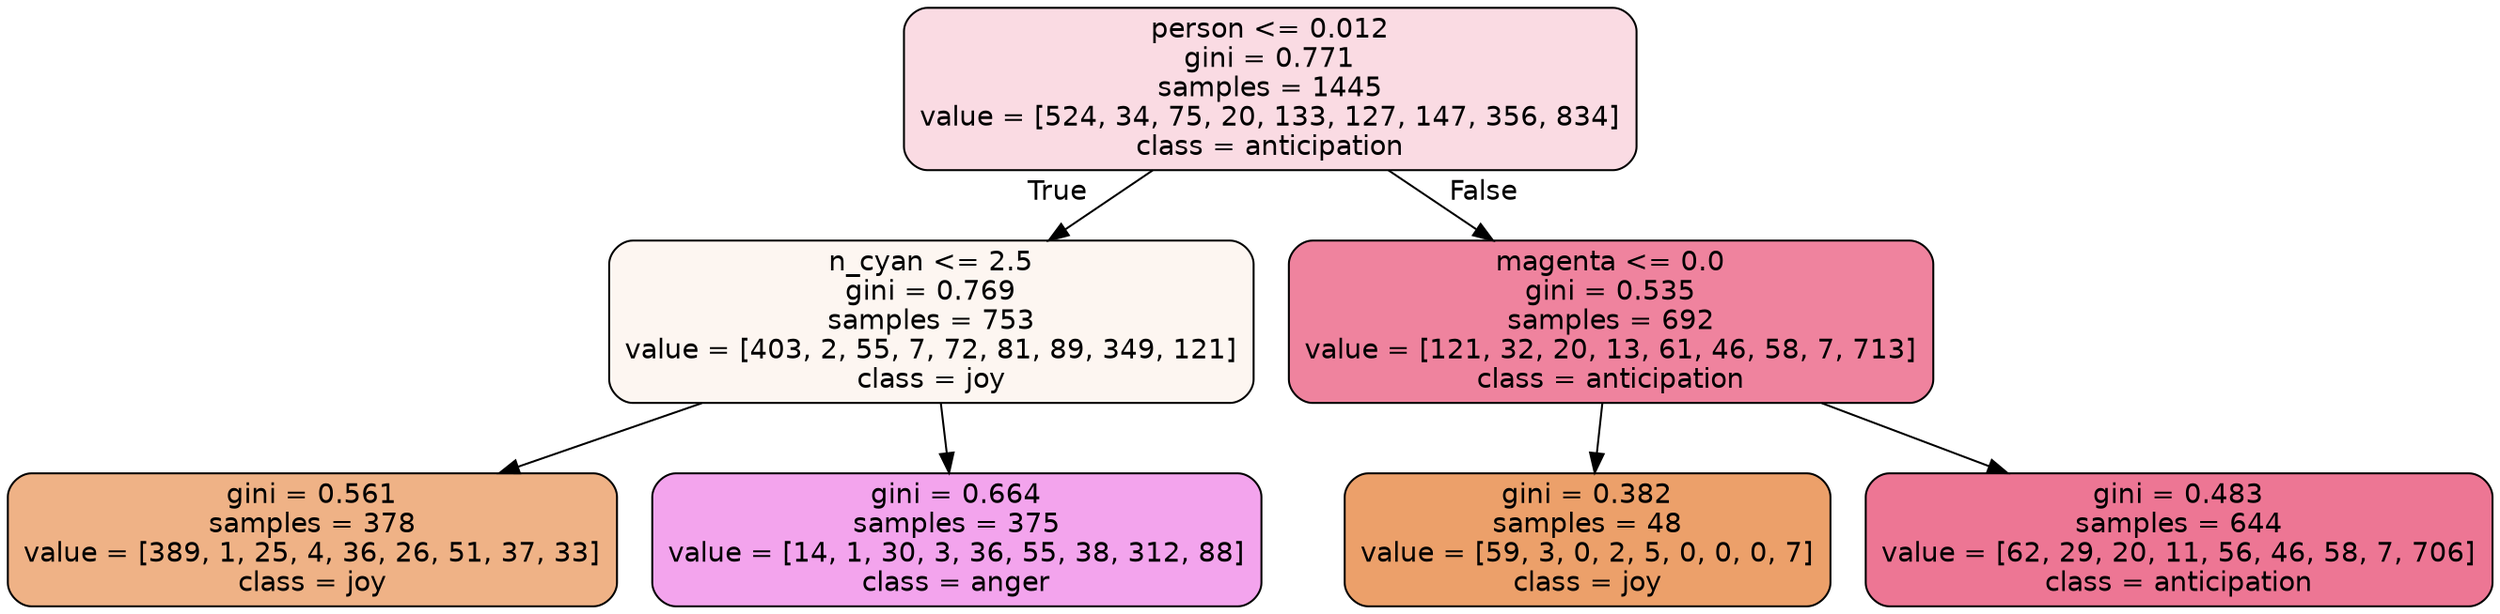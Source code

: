 digraph Tree {
node [shape=box, style="filled, rounded", color="black", fontname=helvetica] ;
edge [fontname=helvetica] ;
0 [label="person <= 0.012\ngini = 0.771\nsamples = 1445\nvalue = [524, 34, 75, 20, 133, 127, 147, 356, 834]\nclass = anticipation", fillcolor="#e539642e"] ;
1 [label="n_cyan <= 2.5\ngini = 0.769\nsamples = 753\nvalue = [403, 2, 55, 7, 72, 81, 89, 349, 121]\nclass = joy", fillcolor="#e5813911"] ;
0 -> 1 [labeldistance=2.5, labelangle=45, headlabel="True"] ;
2 [label="gini = 0.561\nsamples = 378\nvalue = [389, 1, 25, 4, 36, 26, 51, 37, 33]\nclass = joy", fillcolor="#e581399c"] ;
1 -> 2 ;
3 [label="gini = 0.664\nsamples = 375\nvalue = [14, 1, 30, 3, 36, 55, 38, 312, 88]\nclass = anger", fillcolor="#e539d775"] ;
1 -> 3 ;
4 [label="magenta <= 0.0\ngini = 0.535\nsamples = 692\nvalue = [121, 32, 20, 13, 61, 46, 58, 7, 713]\nclass = anticipation", fillcolor="#e539649f"] ;
0 -> 4 [labeldistance=2.5, labelangle=-45, headlabel="False"] ;
5 [label="gini = 0.382\nsamples = 48\nvalue = [59, 3, 0, 2, 5, 0, 0, 0, 7]\nclass = joy", fillcolor="#e58139c0"] ;
4 -> 5 ;
6 [label="gini = 0.483\nsamples = 644\nvalue = [62, 29, 20, 11, 56, 46, 58, 7, 706]\nclass = anticipation", fillcolor="#e53964b0"] ;
4 -> 6 ;
}